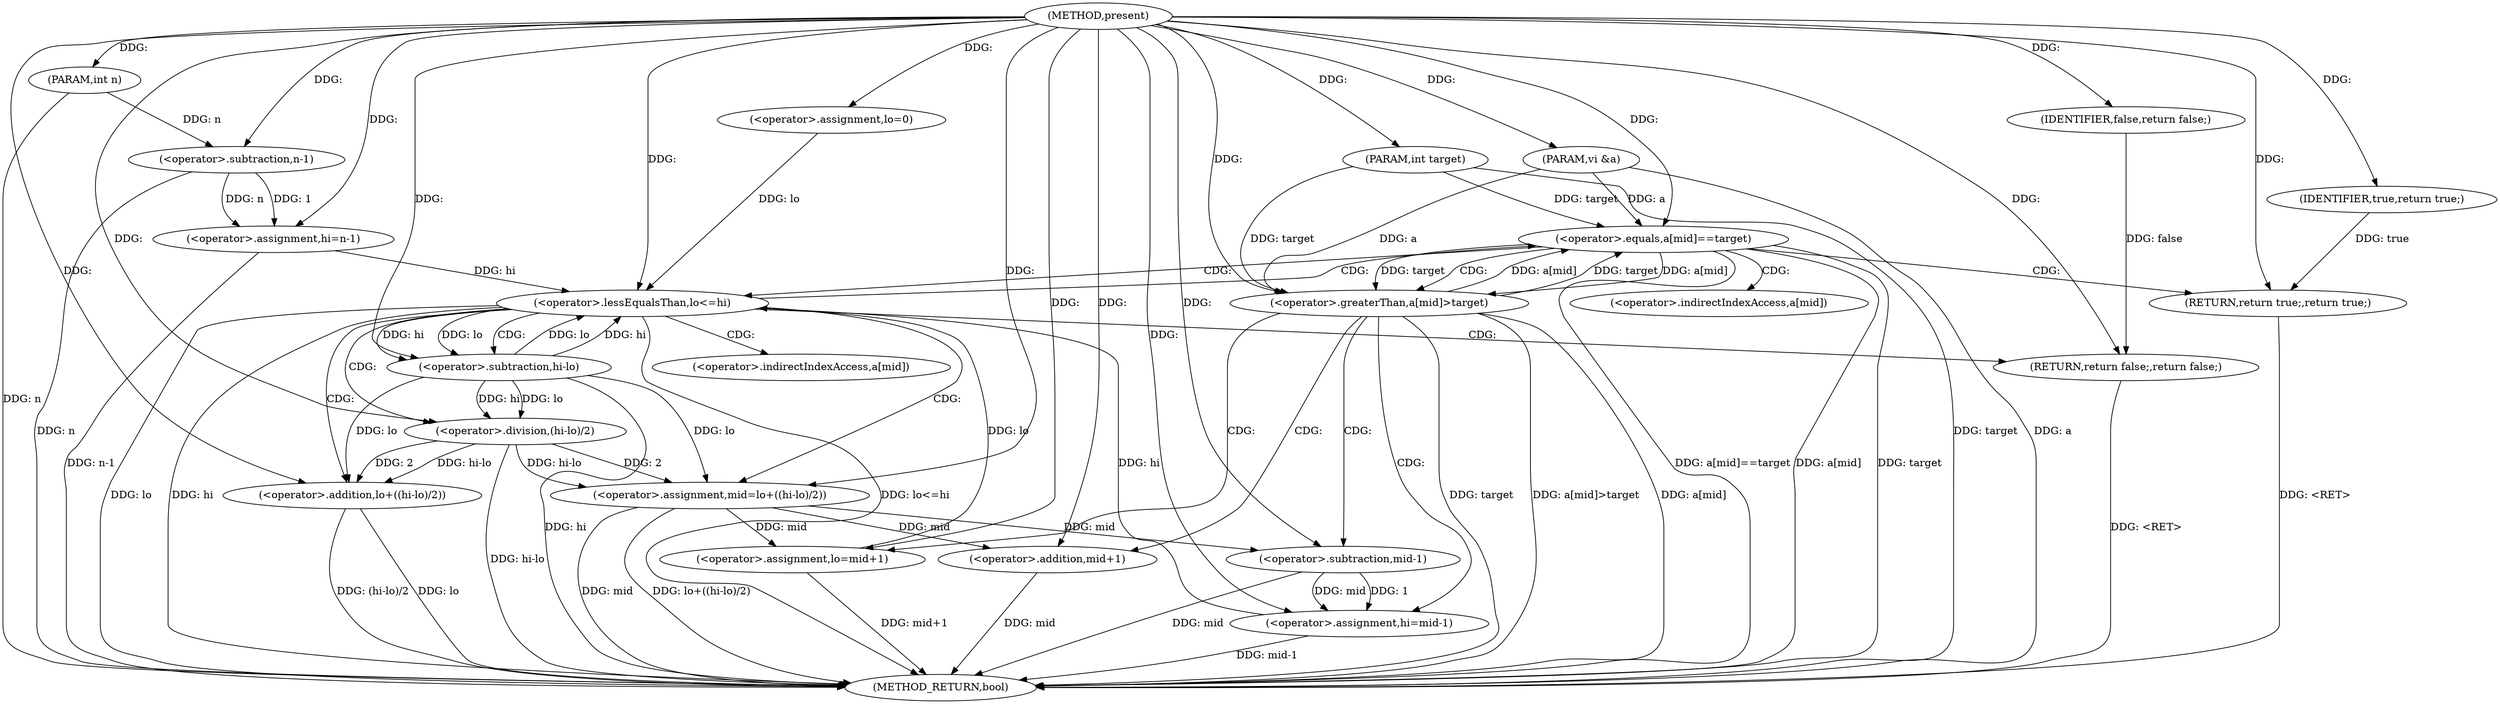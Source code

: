 digraph "present" {  
"1000346" [label = "(METHOD,present)" ]
"1000407" [label = "(METHOD_RETURN,bool)" ]
"1000347" [label = "(PARAM,vi &a)" ]
"1000348" [label = "(PARAM,int n)" ]
"1000349" [label = "(PARAM,int target)" ]
"1000352" [label = "(<operator>.assignment,lo=0)" ]
"1000356" [label = "(<operator>.assignment,hi=n-1)" ]
"1000405" [label = "(RETURN,return false;,return false;)" ]
"1000363" [label = "(<operator>.lessEqualsThan,lo<=hi)" ]
"1000406" [label = "(IDENTIFIER,false,return false;)" ]
"1000358" [label = "(<operator>.subtraction,n-1)" ]
"1000367" [label = "(<operator>.assignment,mid=lo+((hi-lo)/2))" ]
"1000377" [label = "(<operator>.equals,a[mid]==target)" ]
"1000369" [label = "(<operator>.addition,lo+((hi-lo)/2))" ]
"1000383" [label = "(RETURN,return true;,return true;)" ]
"1000371" [label = "(<operator>.division,(hi-lo)/2)" ]
"1000384" [label = "(IDENTIFIER,true,return true;)" ]
"1000387" [label = "(<operator>.greaterThan,a[mid]>target)" ]
"1000372" [label = "(<operator>.subtraction,hi-lo)" ]
"1000393" [label = "(<operator>.assignment,hi=mid-1)" ]
"1000400" [label = "(<operator>.assignment,lo=mid+1)" ]
"1000395" [label = "(<operator>.subtraction,mid-1)" ]
"1000402" [label = "(<operator>.addition,mid+1)" ]
"1000378" [label = "(<operator>.indirectIndexAccess,a[mid])" ]
"1000388" [label = "(<operator>.indirectIndexAccess,a[mid])" ]
  "1000405" -> "1000407"  [ label = "DDG: <RET>"] 
  "1000383" -> "1000407"  [ label = "DDG: <RET>"] 
  "1000347" -> "1000407"  [ label = "DDG: a"] 
  "1000348" -> "1000407"  [ label = "DDG: n"] 
  "1000349" -> "1000407"  [ label = "DDG: target"] 
  "1000358" -> "1000407"  [ label = "DDG: n"] 
  "1000356" -> "1000407"  [ label = "DDG: n-1"] 
  "1000363" -> "1000407"  [ label = "DDG: lo"] 
  "1000363" -> "1000407"  [ label = "DDG: hi"] 
  "1000363" -> "1000407"  [ label = "DDG: lo<=hi"] 
  "1000367" -> "1000407"  [ label = "DDG: mid"] 
  "1000369" -> "1000407"  [ label = "DDG: lo"] 
  "1000372" -> "1000407"  [ label = "DDG: hi"] 
  "1000371" -> "1000407"  [ label = "DDG: hi-lo"] 
  "1000369" -> "1000407"  [ label = "DDG: (hi-lo)/2"] 
  "1000367" -> "1000407"  [ label = "DDG: lo+((hi-lo)/2)"] 
  "1000377" -> "1000407"  [ label = "DDG: a[mid]"] 
  "1000377" -> "1000407"  [ label = "DDG: target"] 
  "1000377" -> "1000407"  [ label = "DDG: a[mid]==target"] 
  "1000387" -> "1000407"  [ label = "DDG: a[mid]"] 
  "1000387" -> "1000407"  [ label = "DDG: target"] 
  "1000387" -> "1000407"  [ label = "DDG: a[mid]>target"] 
  "1000402" -> "1000407"  [ label = "DDG: mid"] 
  "1000400" -> "1000407"  [ label = "DDG: mid+1"] 
  "1000395" -> "1000407"  [ label = "DDG: mid"] 
  "1000393" -> "1000407"  [ label = "DDG: mid-1"] 
  "1000346" -> "1000347"  [ label = "DDG: "] 
  "1000346" -> "1000348"  [ label = "DDG: "] 
  "1000346" -> "1000349"  [ label = "DDG: "] 
  "1000346" -> "1000352"  [ label = "DDG: "] 
  "1000358" -> "1000356"  [ label = "DDG: 1"] 
  "1000358" -> "1000356"  [ label = "DDG: n"] 
  "1000406" -> "1000405"  [ label = "DDG: false"] 
  "1000346" -> "1000405"  [ label = "DDG: "] 
  "1000346" -> "1000356"  [ label = "DDG: "] 
  "1000346" -> "1000406"  [ label = "DDG: "] 
  "1000348" -> "1000358"  [ label = "DDG: n"] 
  "1000346" -> "1000358"  [ label = "DDG: "] 
  "1000352" -> "1000363"  [ label = "DDG: lo"] 
  "1000400" -> "1000363"  [ label = "DDG: lo"] 
  "1000346" -> "1000363"  [ label = "DDG: "] 
  "1000372" -> "1000363"  [ label = "DDG: lo"] 
  "1000356" -> "1000363"  [ label = "DDG: hi"] 
  "1000372" -> "1000363"  [ label = "DDG: hi"] 
  "1000393" -> "1000363"  [ label = "DDG: hi"] 
  "1000371" -> "1000367"  [ label = "DDG: hi-lo"] 
  "1000371" -> "1000367"  [ label = "DDG: 2"] 
  "1000372" -> "1000367"  [ label = "DDG: lo"] 
  "1000346" -> "1000367"  [ label = "DDG: "] 
  "1000372" -> "1000369"  [ label = "DDG: lo"] 
  "1000346" -> "1000369"  [ label = "DDG: "] 
  "1000371" -> "1000369"  [ label = "DDG: hi-lo"] 
  "1000371" -> "1000369"  [ label = "DDG: 2"] 
  "1000387" -> "1000377"  [ label = "DDG: a[mid]"] 
  "1000347" -> "1000377"  [ label = "DDG: a"] 
  "1000387" -> "1000377"  [ label = "DDG: target"] 
  "1000349" -> "1000377"  [ label = "DDG: target"] 
  "1000346" -> "1000377"  [ label = "DDG: "] 
  "1000384" -> "1000383"  [ label = "DDG: true"] 
  "1000346" -> "1000383"  [ label = "DDG: "] 
  "1000372" -> "1000371"  [ label = "DDG: hi"] 
  "1000372" -> "1000371"  [ label = "DDG: lo"] 
  "1000346" -> "1000371"  [ label = "DDG: "] 
  "1000346" -> "1000384"  [ label = "DDG: "] 
  "1000363" -> "1000372"  [ label = "DDG: hi"] 
  "1000346" -> "1000372"  [ label = "DDG: "] 
  "1000363" -> "1000372"  [ label = "DDG: lo"] 
  "1000377" -> "1000387"  [ label = "DDG: a[mid]"] 
  "1000347" -> "1000387"  [ label = "DDG: a"] 
  "1000377" -> "1000387"  [ label = "DDG: target"] 
  "1000349" -> "1000387"  [ label = "DDG: target"] 
  "1000346" -> "1000387"  [ label = "DDG: "] 
  "1000395" -> "1000393"  [ label = "DDG: 1"] 
  "1000395" -> "1000393"  [ label = "DDG: mid"] 
  "1000346" -> "1000393"  [ label = "DDG: "] 
  "1000346" -> "1000400"  [ label = "DDG: "] 
  "1000367" -> "1000400"  [ label = "DDG: mid"] 
  "1000367" -> "1000395"  [ label = "DDG: mid"] 
  "1000346" -> "1000395"  [ label = "DDG: "] 
  "1000367" -> "1000402"  [ label = "DDG: mid"] 
  "1000346" -> "1000402"  [ label = "DDG: "] 
  "1000363" -> "1000405"  [ label = "CDG: "] 
  "1000363" -> "1000377"  [ label = "CDG: "] 
  "1000363" -> "1000367"  [ label = "CDG: "] 
  "1000363" -> "1000378"  [ label = "CDG: "] 
  "1000363" -> "1000372"  [ label = "CDG: "] 
  "1000363" -> "1000371"  [ label = "CDG: "] 
  "1000363" -> "1000369"  [ label = "CDG: "] 
  "1000377" -> "1000383"  [ label = "CDG: "] 
  "1000377" -> "1000363"  [ label = "CDG: "] 
  "1000377" -> "1000387"  [ label = "CDG: "] 
  "1000377" -> "1000388"  [ label = "CDG: "] 
  "1000387" -> "1000393"  [ label = "CDG: "] 
  "1000387" -> "1000402"  [ label = "CDG: "] 
  "1000387" -> "1000395"  [ label = "CDG: "] 
  "1000387" -> "1000400"  [ label = "CDG: "] 
}
